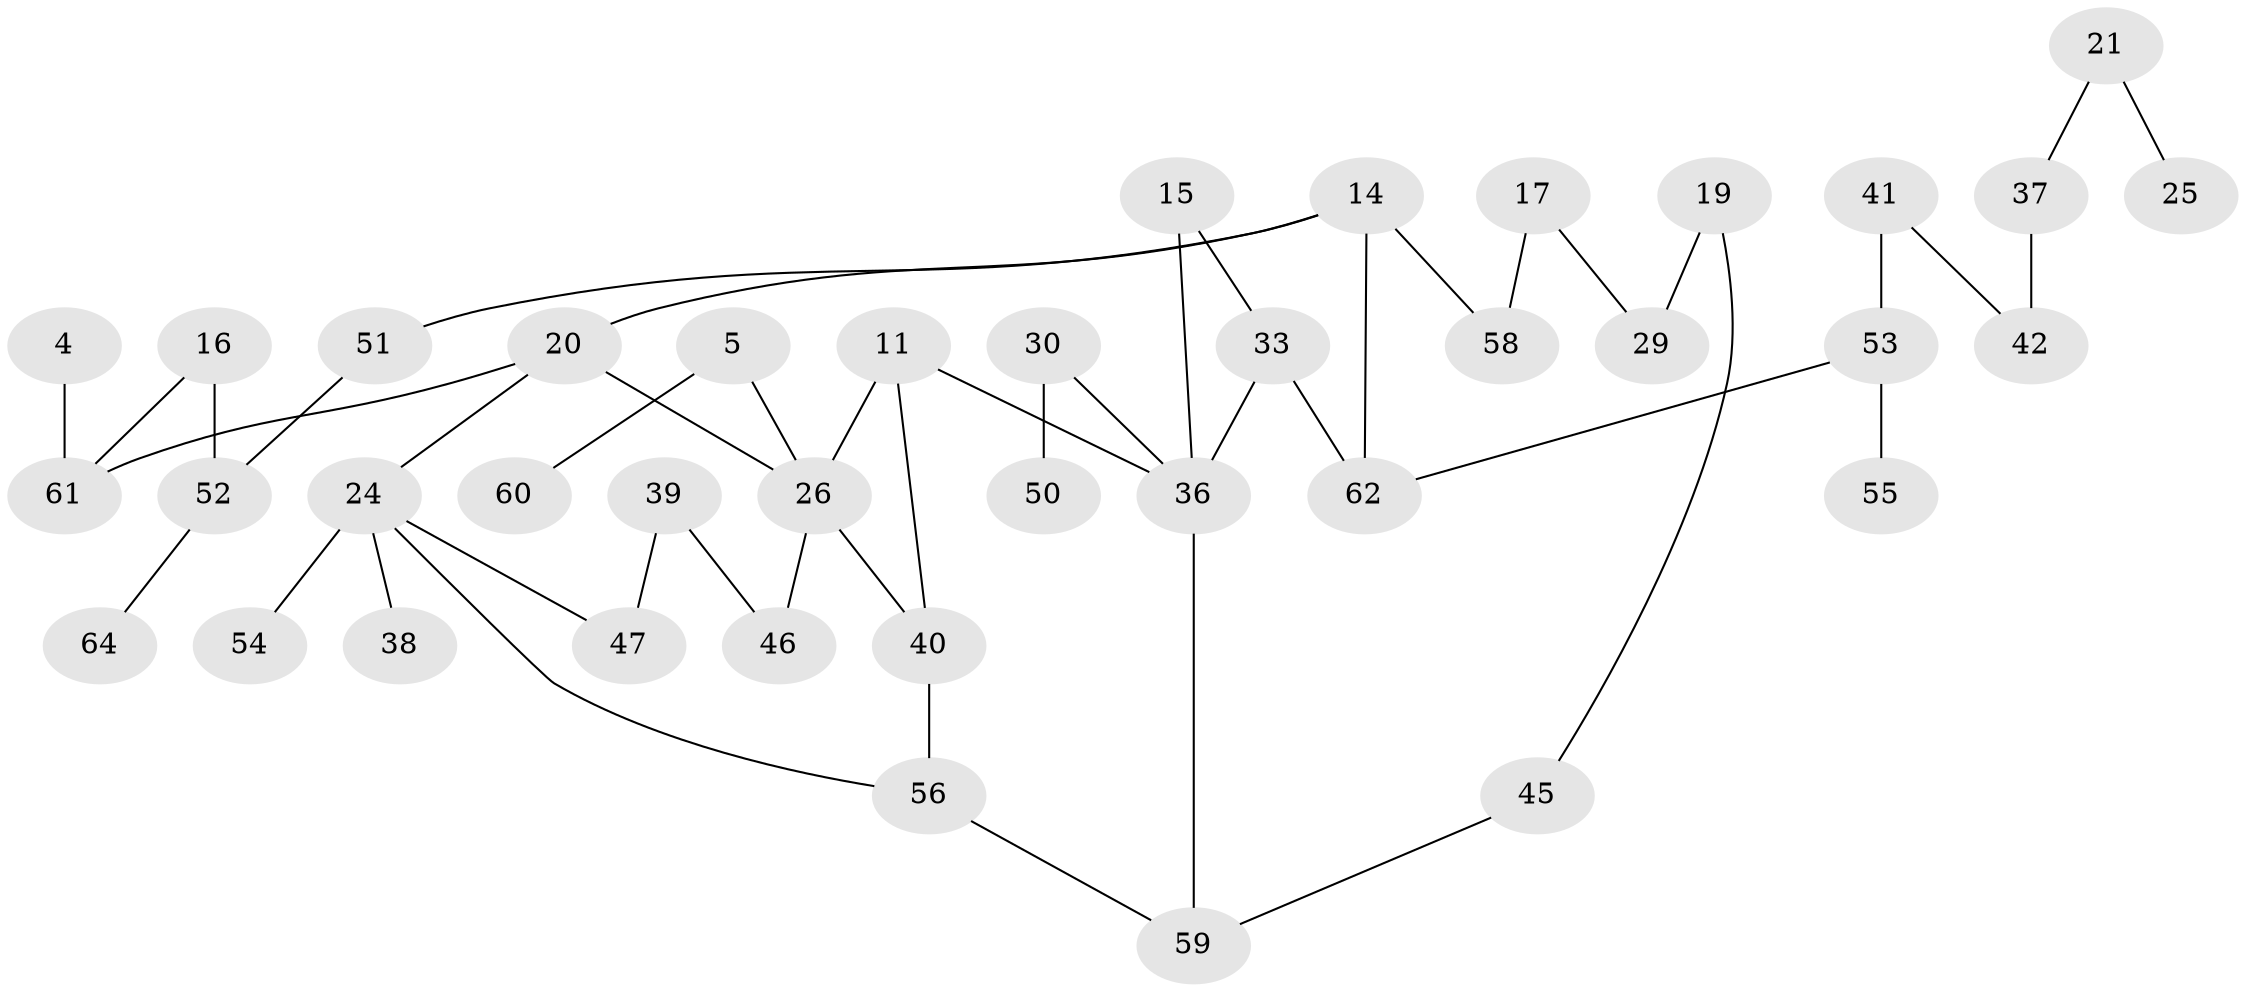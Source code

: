// original degree distribution, {1: 0.33858267716535434, 3: 0.14173228346456693, 4: 0.13385826771653545, 0: 0.16535433070866143, 2: 0.2125984251968504, 5: 0.007874015748031496}
// Generated by graph-tools (version 1.1) at 2025/00/03/09/25 03:00:50]
// undirected, 39 vertices, 46 edges
graph export_dot {
graph [start="1"]
  node [color=gray90,style=filled];
  4;
  5;
  11;
  14;
  15;
  16;
  17;
  19;
  20;
  21;
  24;
  25;
  26;
  29;
  30;
  33;
  36;
  37;
  38;
  39;
  40;
  41;
  42;
  45;
  46;
  47;
  50;
  51;
  52;
  53;
  54;
  55;
  56;
  58;
  59;
  60;
  61;
  62;
  64;
  4 -- 61 [weight=1.0];
  5 -- 26 [weight=1.0];
  5 -- 60 [weight=1.0];
  11 -- 26 [weight=1.0];
  11 -- 36 [weight=2.0];
  11 -- 40 [weight=1.0];
  14 -- 20 [weight=1.0];
  14 -- 51 [weight=1.0];
  14 -- 58 [weight=1.0];
  14 -- 62 [weight=1.0];
  15 -- 33 [weight=1.0];
  15 -- 36 [weight=1.0];
  16 -- 52 [weight=1.0];
  16 -- 61 [weight=1.0];
  17 -- 29 [weight=1.0];
  17 -- 58 [weight=1.0];
  19 -- 29 [weight=1.0];
  19 -- 45 [weight=1.0];
  20 -- 24 [weight=1.0];
  20 -- 26 [weight=1.0];
  20 -- 61 [weight=1.0];
  21 -- 25 [weight=1.0];
  21 -- 37 [weight=1.0];
  24 -- 38 [weight=1.0];
  24 -- 47 [weight=1.0];
  24 -- 54 [weight=1.0];
  24 -- 56 [weight=1.0];
  26 -- 40 [weight=1.0];
  26 -- 46 [weight=1.0];
  30 -- 36 [weight=1.0];
  30 -- 50 [weight=1.0];
  33 -- 36 [weight=1.0];
  33 -- 62 [weight=2.0];
  36 -- 59 [weight=1.0];
  37 -- 42 [weight=1.0];
  39 -- 46 [weight=1.0];
  39 -- 47 [weight=1.0];
  40 -- 56 [weight=1.0];
  41 -- 42 [weight=1.0];
  41 -- 53 [weight=1.0];
  45 -- 59 [weight=1.0];
  51 -- 52 [weight=1.0];
  52 -- 64 [weight=1.0];
  53 -- 55 [weight=1.0];
  53 -- 62 [weight=1.0];
  56 -- 59 [weight=1.0];
}
